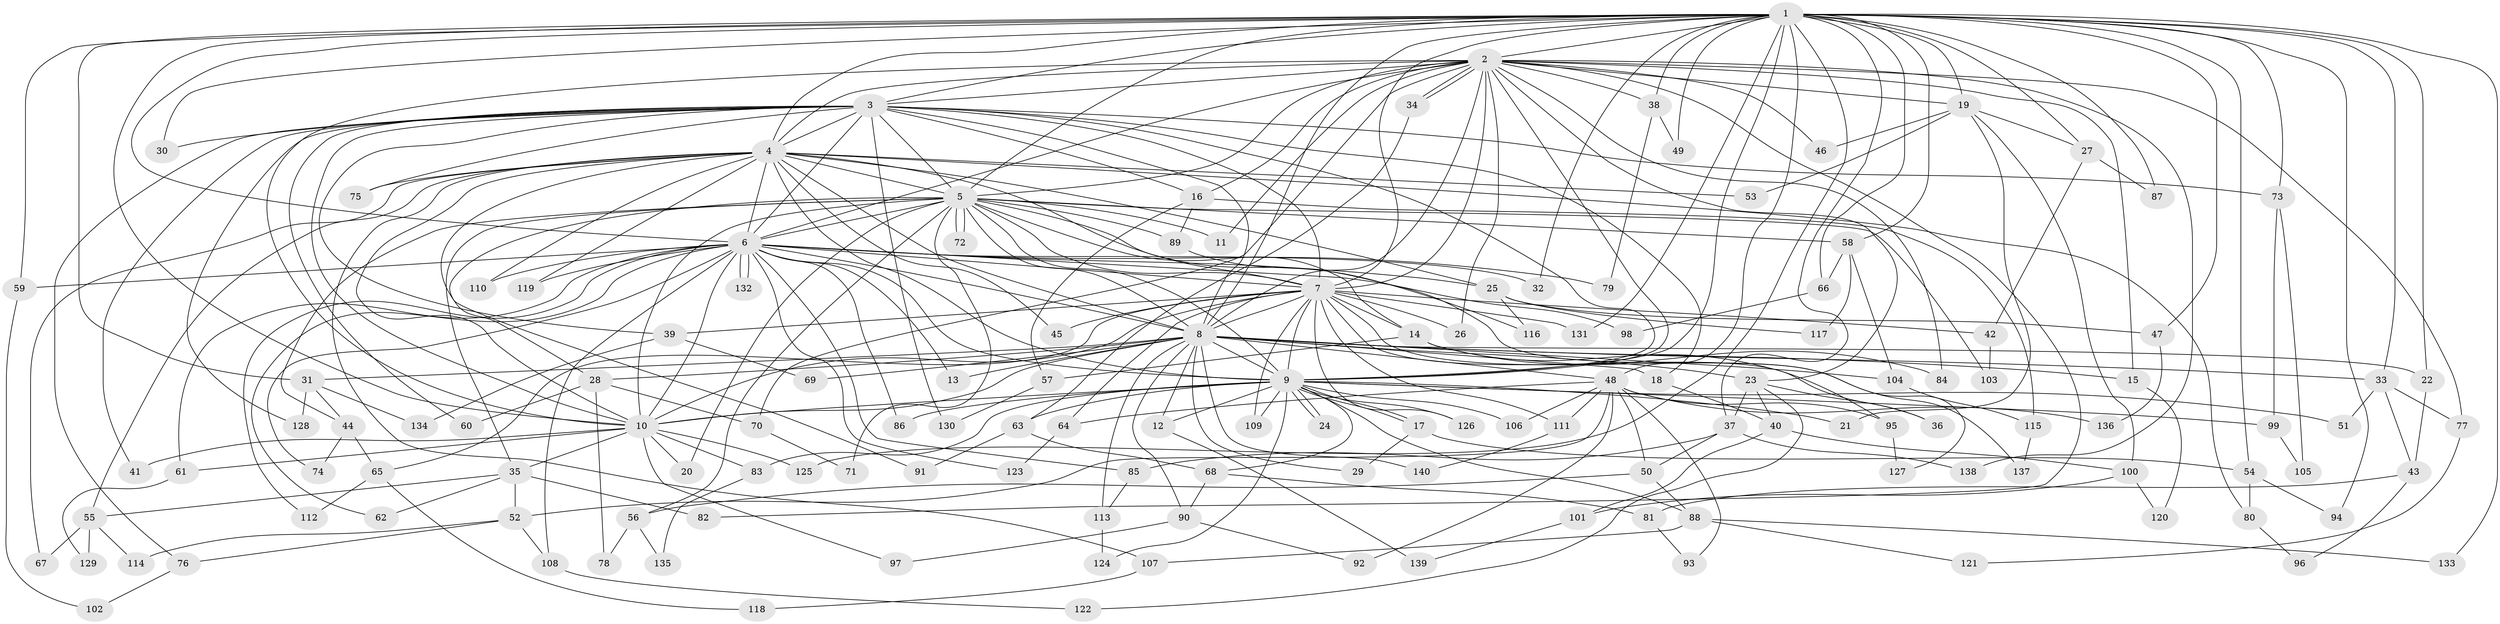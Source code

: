 // coarse degree distribution, {19: 0.023809523809523808, 2: 0.38095238095238093, 1: 0.35714285714285715, 3: 0.11904761904761904, 4: 0.047619047619047616, 21: 0.023809523809523808, 24: 0.023809523809523808, 8: 0.023809523809523808}
// Generated by graph-tools (version 1.1) at 2025/47/03/04/25 21:47:11]
// undirected, 140 vertices, 305 edges
graph export_dot {
graph [start="1"]
  node [color=gray90,style=filled];
  1;
  2;
  3;
  4;
  5;
  6;
  7;
  8;
  9;
  10;
  11;
  12;
  13;
  14;
  15;
  16;
  17;
  18;
  19;
  20;
  21;
  22;
  23;
  24;
  25;
  26;
  27;
  28;
  29;
  30;
  31;
  32;
  33;
  34;
  35;
  36;
  37;
  38;
  39;
  40;
  41;
  42;
  43;
  44;
  45;
  46;
  47;
  48;
  49;
  50;
  51;
  52;
  53;
  54;
  55;
  56;
  57;
  58;
  59;
  60;
  61;
  62;
  63;
  64;
  65;
  66;
  67;
  68;
  69;
  70;
  71;
  72;
  73;
  74;
  75;
  76;
  77;
  78;
  79;
  80;
  81;
  82;
  83;
  84;
  85;
  86;
  87;
  88;
  89;
  90;
  91;
  92;
  93;
  94;
  95;
  96;
  97;
  98;
  99;
  100;
  101;
  102;
  103;
  104;
  105;
  106;
  107;
  108;
  109;
  110;
  111;
  112;
  113;
  114;
  115;
  116;
  117;
  118;
  119;
  120;
  121;
  122;
  123;
  124;
  125;
  126;
  127;
  128;
  129;
  130;
  131;
  132;
  133;
  134;
  135;
  136;
  137;
  138;
  139;
  140;
  1 -- 2;
  1 -- 3;
  1 -- 4;
  1 -- 5;
  1 -- 6;
  1 -- 7;
  1 -- 8;
  1 -- 9;
  1 -- 10;
  1 -- 19;
  1 -- 22;
  1 -- 27;
  1 -- 30;
  1 -- 31;
  1 -- 32;
  1 -- 33;
  1 -- 37;
  1 -- 38;
  1 -- 47;
  1 -- 48;
  1 -- 49;
  1 -- 54;
  1 -- 58;
  1 -- 59;
  1 -- 66;
  1 -- 73;
  1 -- 87;
  1 -- 94;
  1 -- 125;
  1 -- 131;
  1 -- 133;
  2 -- 3;
  2 -- 4;
  2 -- 5;
  2 -- 6;
  2 -- 7;
  2 -- 8;
  2 -- 9;
  2 -- 10;
  2 -- 11;
  2 -- 15;
  2 -- 16;
  2 -- 19;
  2 -- 23;
  2 -- 26;
  2 -- 34;
  2 -- 34;
  2 -- 38;
  2 -- 46;
  2 -- 70;
  2 -- 77;
  2 -- 82;
  2 -- 84;
  2 -- 138;
  3 -- 4;
  3 -- 5;
  3 -- 6;
  3 -- 7;
  3 -- 8;
  3 -- 9;
  3 -- 10;
  3 -- 16;
  3 -- 18;
  3 -- 30;
  3 -- 39;
  3 -- 41;
  3 -- 60;
  3 -- 73;
  3 -- 75;
  3 -- 76;
  3 -- 128;
  3 -- 130;
  4 -- 5;
  4 -- 6;
  4 -- 7;
  4 -- 8;
  4 -- 9;
  4 -- 10;
  4 -- 25;
  4 -- 45;
  4 -- 53;
  4 -- 55;
  4 -- 67;
  4 -- 75;
  4 -- 80;
  4 -- 91;
  4 -- 107;
  4 -- 110;
  4 -- 119;
  5 -- 6;
  5 -- 7;
  5 -- 8;
  5 -- 9;
  5 -- 10;
  5 -- 11;
  5 -- 14;
  5 -- 20;
  5 -- 28;
  5 -- 35;
  5 -- 44;
  5 -- 56;
  5 -- 58;
  5 -- 71;
  5 -- 72;
  5 -- 72;
  5 -- 89;
  5 -- 103;
  5 -- 127;
  6 -- 7;
  6 -- 8;
  6 -- 9;
  6 -- 10;
  6 -- 13;
  6 -- 25;
  6 -- 32;
  6 -- 59;
  6 -- 61;
  6 -- 62;
  6 -- 74;
  6 -- 79;
  6 -- 85;
  6 -- 86;
  6 -- 98;
  6 -- 108;
  6 -- 110;
  6 -- 112;
  6 -- 119;
  6 -- 123;
  6 -- 132;
  6 -- 132;
  7 -- 8;
  7 -- 9;
  7 -- 10;
  7 -- 14;
  7 -- 26;
  7 -- 36;
  7 -- 39;
  7 -- 42;
  7 -- 45;
  7 -- 64;
  7 -- 65;
  7 -- 109;
  7 -- 111;
  7 -- 126;
  7 -- 131;
  7 -- 137;
  8 -- 9;
  8 -- 10;
  8 -- 12;
  8 -- 13;
  8 -- 15;
  8 -- 18;
  8 -- 22;
  8 -- 23;
  8 -- 28;
  8 -- 29;
  8 -- 31;
  8 -- 33;
  8 -- 48;
  8 -- 69;
  8 -- 90;
  8 -- 104;
  8 -- 113;
  8 -- 140;
  9 -- 10;
  9 -- 12;
  9 -- 17;
  9 -- 17;
  9 -- 21;
  9 -- 24;
  9 -- 24;
  9 -- 51;
  9 -- 63;
  9 -- 68;
  9 -- 83;
  9 -- 86;
  9 -- 88;
  9 -- 99;
  9 -- 106;
  9 -- 109;
  9 -- 124;
  9 -- 126;
  10 -- 20;
  10 -- 35;
  10 -- 41;
  10 -- 61;
  10 -- 83;
  10 -- 97;
  10 -- 125;
  12 -- 139;
  14 -- 57;
  14 -- 84;
  14 -- 95;
  15 -- 120;
  16 -- 57;
  16 -- 89;
  16 -- 115;
  17 -- 29;
  17 -- 54;
  18 -- 40;
  19 -- 21;
  19 -- 27;
  19 -- 46;
  19 -- 53;
  19 -- 100;
  22 -- 43;
  23 -- 36;
  23 -- 37;
  23 -- 40;
  23 -- 122;
  25 -- 47;
  25 -- 116;
  25 -- 117;
  27 -- 42;
  27 -- 87;
  28 -- 60;
  28 -- 70;
  28 -- 78;
  31 -- 44;
  31 -- 128;
  31 -- 134;
  33 -- 43;
  33 -- 51;
  33 -- 77;
  34 -- 63;
  35 -- 52;
  35 -- 55;
  35 -- 62;
  35 -- 82;
  37 -- 50;
  37 -- 85;
  37 -- 138;
  38 -- 49;
  38 -- 79;
  39 -- 69;
  39 -- 134;
  40 -- 100;
  40 -- 101;
  42 -- 103;
  43 -- 81;
  43 -- 96;
  44 -- 65;
  44 -- 74;
  47 -- 136;
  48 -- 50;
  48 -- 52;
  48 -- 64;
  48 -- 92;
  48 -- 93;
  48 -- 95;
  48 -- 106;
  48 -- 111;
  48 -- 136;
  50 -- 56;
  50 -- 88;
  52 -- 76;
  52 -- 108;
  52 -- 114;
  54 -- 80;
  54 -- 94;
  55 -- 67;
  55 -- 114;
  55 -- 129;
  56 -- 78;
  56 -- 135;
  57 -- 130;
  58 -- 66;
  58 -- 104;
  58 -- 117;
  59 -- 102;
  61 -- 129;
  63 -- 68;
  63 -- 91;
  64 -- 123;
  65 -- 112;
  65 -- 118;
  66 -- 98;
  68 -- 81;
  68 -- 90;
  70 -- 71;
  73 -- 99;
  73 -- 105;
  76 -- 102;
  77 -- 121;
  80 -- 96;
  81 -- 93;
  83 -- 135;
  85 -- 113;
  88 -- 107;
  88 -- 121;
  88 -- 133;
  89 -- 116;
  90 -- 92;
  90 -- 97;
  95 -- 127;
  99 -- 105;
  100 -- 101;
  100 -- 120;
  101 -- 139;
  104 -- 115;
  107 -- 118;
  108 -- 122;
  111 -- 140;
  113 -- 124;
  115 -- 137;
}
